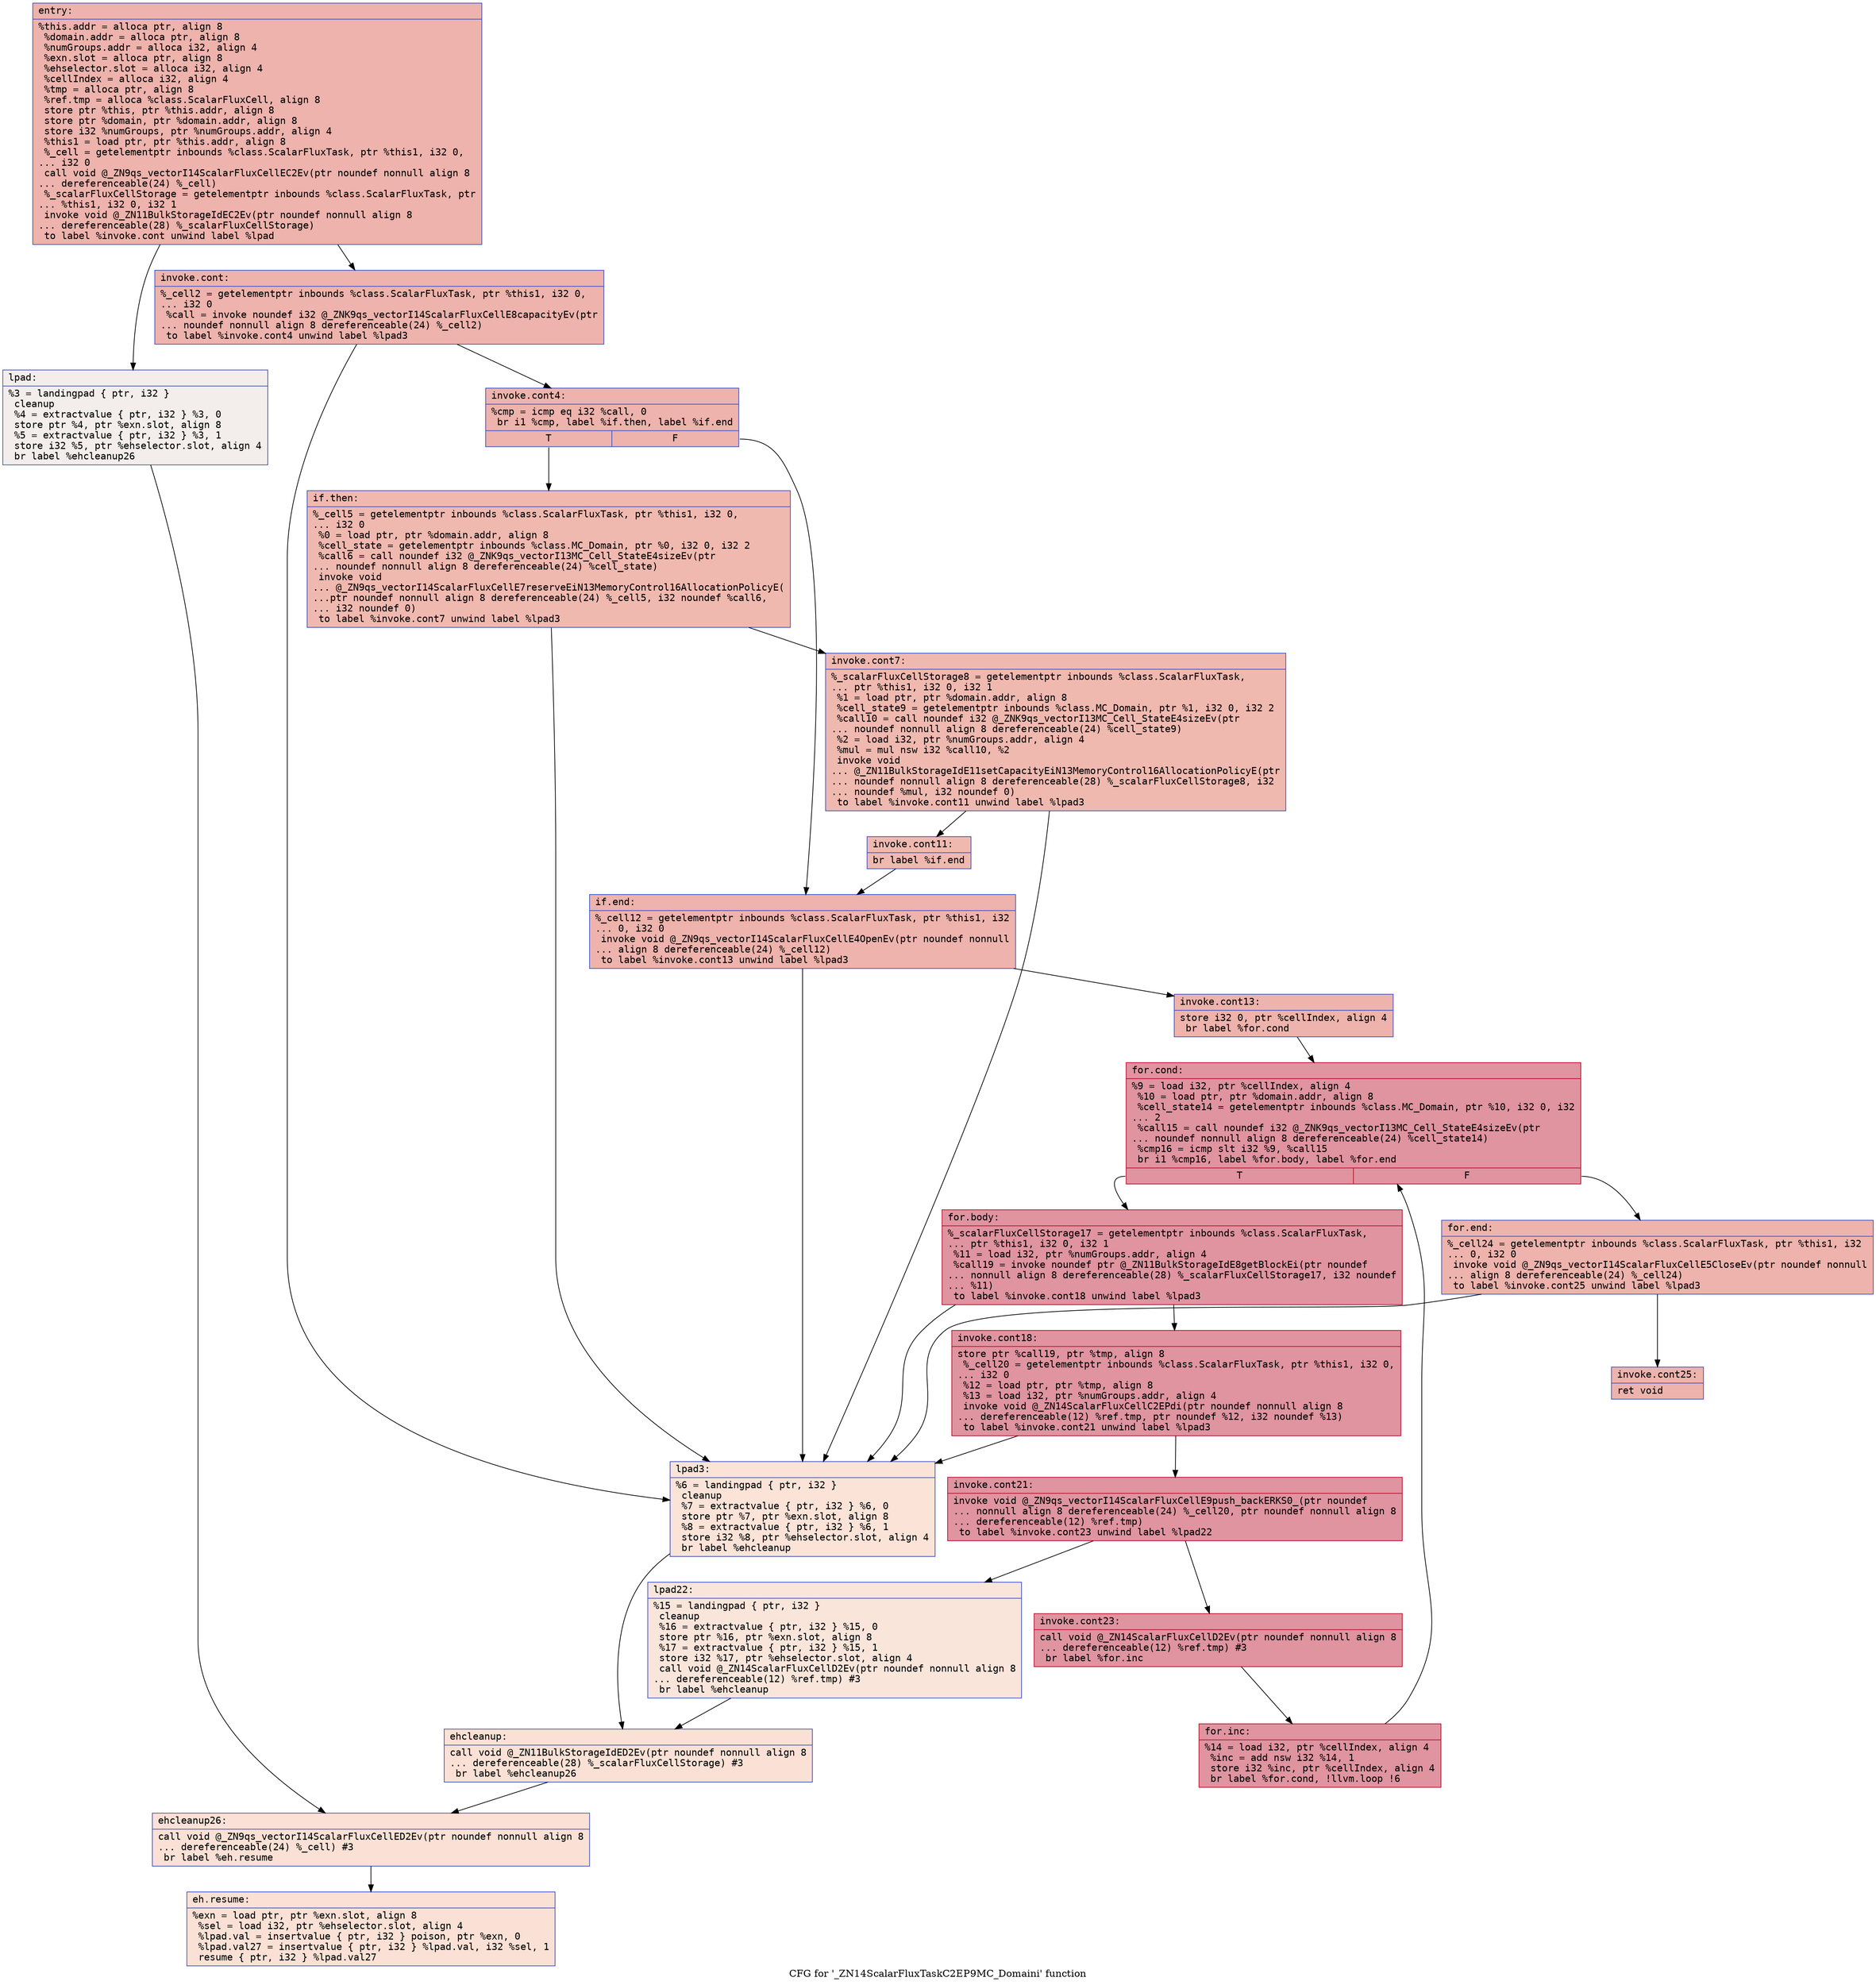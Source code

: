 digraph "CFG for '_ZN14ScalarFluxTaskC2EP9MC_Domaini' function" {
	label="CFG for '_ZN14ScalarFluxTaskC2EP9MC_Domaini' function";

	Node0x556c3c801500 [shape=record,color="#3d50c3ff", style=filled, fillcolor="#d6524470" fontname="Courier",label="{entry:\l|  %this.addr = alloca ptr, align 8\l  %domain.addr = alloca ptr, align 8\l  %numGroups.addr = alloca i32, align 4\l  %exn.slot = alloca ptr, align 8\l  %ehselector.slot = alloca i32, align 4\l  %cellIndex = alloca i32, align 4\l  %tmp = alloca ptr, align 8\l  %ref.tmp = alloca %class.ScalarFluxCell, align 8\l  store ptr %this, ptr %this.addr, align 8\l  store ptr %domain, ptr %domain.addr, align 8\l  store i32 %numGroups, ptr %numGroups.addr, align 4\l  %this1 = load ptr, ptr %this.addr, align 8\l  %_cell = getelementptr inbounds %class.ScalarFluxTask, ptr %this1, i32 0,\l... i32 0\l  call void @_ZN9qs_vectorI14ScalarFluxCellEC2Ev(ptr noundef nonnull align 8\l... dereferenceable(24) %_cell)\l  %_scalarFluxCellStorage = getelementptr inbounds %class.ScalarFluxTask, ptr\l... %this1, i32 0, i32 1\l  invoke void @_ZN11BulkStorageIdEC2Ev(ptr noundef nonnull align 8\l... dereferenceable(28) %_scalarFluxCellStorage)\l          to label %invoke.cont unwind label %lpad\l}"];
	Node0x556c3c801500 -> Node0x556c3c802240[tooltip="entry -> invoke.cont\nProbability 100.00%" ];
	Node0x556c3c801500 -> Node0x556c3c802290[tooltip="entry -> lpad\nProbability 0.00%" ];
	Node0x556c3c802240 [shape=record,color="#3d50c3ff", style=filled, fillcolor="#d6524470" fontname="Courier",label="{invoke.cont:\l|  %_cell2 = getelementptr inbounds %class.ScalarFluxTask, ptr %this1, i32 0,\l... i32 0\l  %call = invoke noundef i32 @_ZNK9qs_vectorI14ScalarFluxCellE8capacityEv(ptr\l... noundef nonnull align 8 dereferenceable(24) %_cell2)\l          to label %invoke.cont4 unwind label %lpad3\l}"];
	Node0x556c3c802240 -> Node0x556c3c8024b0[tooltip="invoke.cont -> invoke.cont4\nProbability 100.00%" ];
	Node0x556c3c802240 -> Node0x556c3c802500[tooltip="invoke.cont -> lpad3\nProbability 0.00%" ];
	Node0x556c3c8024b0 [shape=record,color="#3d50c3ff", style=filled, fillcolor="#d6524470" fontname="Courier",label="{invoke.cont4:\l|  %cmp = icmp eq i32 %call, 0\l  br i1 %cmp, label %if.then, label %if.end\l|{<s0>T|<s1>F}}"];
	Node0x556c3c8024b0:s0 -> Node0x556c3c802710[tooltip="invoke.cont4 -> if.then\nProbability 37.50%" ];
	Node0x556c3c8024b0:s1 -> Node0x556c3c802780[tooltip="invoke.cont4 -> if.end\nProbability 62.50%" ];
	Node0x556c3c802710 [shape=record,color="#3d50c3ff", style=filled, fillcolor="#de614d70" fontname="Courier",label="{if.then:\l|  %_cell5 = getelementptr inbounds %class.ScalarFluxTask, ptr %this1, i32 0,\l... i32 0\l  %0 = load ptr, ptr %domain.addr, align 8\l  %cell_state = getelementptr inbounds %class.MC_Domain, ptr %0, i32 0, i32 2\l  %call6 = call noundef i32 @_ZNK9qs_vectorI13MC_Cell_StateE4sizeEv(ptr\l... noundef nonnull align 8 dereferenceable(24) %cell_state)\l  invoke void\l... @_ZN9qs_vectorI14ScalarFluxCellE7reserveEiN13MemoryControl16AllocationPolicyE(\l...ptr noundef nonnull align 8 dereferenceable(24) %_cell5, i32 noundef %call6,\l... i32 noundef 0)\l          to label %invoke.cont7 unwind label %lpad3\l}"];
	Node0x556c3c802710 -> Node0x556c3c802d90[tooltip="if.then -> invoke.cont7\nProbability 100.00%" ];
	Node0x556c3c802710 -> Node0x556c3c802500[tooltip="if.then -> lpad3\nProbability 0.00%" ];
	Node0x556c3c802d90 [shape=record,color="#3d50c3ff", style=filled, fillcolor="#de614d70" fontname="Courier",label="{invoke.cont7:\l|  %_scalarFluxCellStorage8 = getelementptr inbounds %class.ScalarFluxTask,\l... ptr %this1, i32 0, i32 1\l  %1 = load ptr, ptr %domain.addr, align 8\l  %cell_state9 = getelementptr inbounds %class.MC_Domain, ptr %1, i32 0, i32 2\l  %call10 = call noundef i32 @_ZNK9qs_vectorI13MC_Cell_StateE4sizeEv(ptr\l... noundef nonnull align 8 dereferenceable(24) %cell_state9)\l  %2 = load i32, ptr %numGroups.addr, align 4\l  %mul = mul nsw i32 %call10, %2\l  invoke void\l... @_ZN11BulkStorageIdE11setCapacityEiN13MemoryControl16AllocationPolicyE(ptr\l... noundef nonnull align 8 dereferenceable(28) %_scalarFluxCellStorage8, i32\l... noundef %mul, i32 noundef 0)\l          to label %invoke.cont11 unwind label %lpad3\l}"];
	Node0x556c3c802d90 -> Node0x556c3c803670[tooltip="invoke.cont7 -> invoke.cont11\nProbability 100.00%" ];
	Node0x556c3c802d90 -> Node0x556c3c802500[tooltip="invoke.cont7 -> lpad3\nProbability 0.00%" ];
	Node0x556c3c803670 [shape=record,color="#3d50c3ff", style=filled, fillcolor="#de614d70" fontname="Courier",label="{invoke.cont11:\l|  br label %if.end\l}"];
	Node0x556c3c803670 -> Node0x556c3c802780[tooltip="invoke.cont11 -> if.end\nProbability 100.00%" ];
	Node0x556c3c802290 [shape=record,color="#3d50c3ff", style=filled, fillcolor="#e5d8d170" fontname="Courier",label="{lpad:\l|  %3 = landingpad \{ ptr, i32 \}\l          cleanup\l  %4 = extractvalue \{ ptr, i32 \} %3, 0\l  store ptr %4, ptr %exn.slot, align 8\l  %5 = extractvalue \{ ptr, i32 \} %3, 1\l  store i32 %5, ptr %ehselector.slot, align 4\l  br label %ehcleanup26\l}"];
	Node0x556c3c802290 -> Node0x556c3c803620[tooltip="lpad -> ehcleanup26\nProbability 100.00%" ];
	Node0x556c3c802500 [shape=record,color="#3d50c3ff", style=filled, fillcolor="#f6bfa670" fontname="Courier",label="{lpad3:\l|  %6 = landingpad \{ ptr, i32 \}\l          cleanup\l  %7 = extractvalue \{ ptr, i32 \} %6, 0\l  store ptr %7, ptr %exn.slot, align 8\l  %8 = extractvalue \{ ptr, i32 \} %6, 1\l  store i32 %8, ptr %ehselector.slot, align 4\l  br label %ehcleanup\l}"];
	Node0x556c3c802500 -> Node0x556c3c803ee0[tooltip="lpad3 -> ehcleanup\nProbability 100.00%" ];
	Node0x556c3c802780 [shape=record,color="#3d50c3ff", style=filled, fillcolor="#d6524470" fontname="Courier",label="{if.end:\l|  %_cell12 = getelementptr inbounds %class.ScalarFluxTask, ptr %this1, i32\l... 0, i32 0\l  invoke void @_ZN9qs_vectorI14ScalarFluxCellE4OpenEv(ptr noundef nonnull\l... align 8 dereferenceable(24) %_cell12)\l          to label %invoke.cont13 unwind label %lpad3\l}"];
	Node0x556c3c802780 -> Node0x556c3c804110[tooltip="if.end -> invoke.cont13\nProbability 100.00%" ];
	Node0x556c3c802780 -> Node0x556c3c802500[tooltip="if.end -> lpad3\nProbability 0.00%" ];
	Node0x556c3c804110 [shape=record,color="#3d50c3ff", style=filled, fillcolor="#d6524470" fontname="Courier",label="{invoke.cont13:\l|  store i32 0, ptr %cellIndex, align 4\l  br label %for.cond\l}"];
	Node0x556c3c804110 -> Node0x556c3c8043b0[tooltip="invoke.cont13 -> for.cond\nProbability 100.00%" ];
	Node0x556c3c8043b0 [shape=record,color="#b70d28ff", style=filled, fillcolor="#b70d2870" fontname="Courier",label="{for.cond:\l|  %9 = load i32, ptr %cellIndex, align 4\l  %10 = load ptr, ptr %domain.addr, align 8\l  %cell_state14 = getelementptr inbounds %class.MC_Domain, ptr %10, i32 0, i32\l... 2\l  %call15 = call noundef i32 @_ZNK9qs_vectorI13MC_Cell_StateE4sizeEv(ptr\l... noundef nonnull align 8 dereferenceable(24) %cell_state14)\l  %cmp16 = icmp slt i32 %9, %call15\l  br i1 %cmp16, label %for.body, label %for.end\l|{<s0>T|<s1>F}}"];
	Node0x556c3c8043b0:s0 -> Node0x556c3c804860[tooltip="for.cond -> for.body\nProbability 96.88%" ];
	Node0x556c3c8043b0:s1 -> Node0x556c3c8048b0[tooltip="for.cond -> for.end\nProbability 3.12%" ];
	Node0x556c3c804860 [shape=record,color="#b70d28ff", style=filled, fillcolor="#b70d2870" fontname="Courier",label="{for.body:\l|  %_scalarFluxCellStorage17 = getelementptr inbounds %class.ScalarFluxTask,\l... ptr %this1, i32 0, i32 1\l  %11 = load i32, ptr %numGroups.addr, align 4\l  %call19 = invoke noundef ptr @_ZN11BulkStorageIdE8getBlockEi(ptr noundef\l... nonnull align 8 dereferenceable(28) %_scalarFluxCellStorage17, i32 noundef\l... %11)\l          to label %invoke.cont18 unwind label %lpad3\l}"];
	Node0x556c3c804860 -> Node0x556c3c804c00[tooltip="for.body -> invoke.cont18\nProbability 100.00%" ];
	Node0x556c3c804860 -> Node0x556c3c802500[tooltip="for.body -> lpad3\nProbability 0.00%" ];
	Node0x556c3c804c00 [shape=record,color="#b70d28ff", style=filled, fillcolor="#b70d2870" fontname="Courier",label="{invoke.cont18:\l|  store ptr %call19, ptr %tmp, align 8\l  %_cell20 = getelementptr inbounds %class.ScalarFluxTask, ptr %this1, i32 0,\l... i32 0\l  %12 = load ptr, ptr %tmp, align 8\l  %13 = load i32, ptr %numGroups.addr, align 4\l  invoke void @_ZN14ScalarFluxCellC2EPdi(ptr noundef nonnull align 8\l... dereferenceable(12) %ref.tmp, ptr noundef %12, i32 noundef %13)\l          to label %invoke.cont21 unwind label %lpad3\l}"];
	Node0x556c3c804c00 -> Node0x556c3c805120[tooltip="invoke.cont18 -> invoke.cont21\nProbability 100.00%" ];
	Node0x556c3c804c00 -> Node0x556c3c802500[tooltip="invoke.cont18 -> lpad3\nProbability 0.00%" ];
	Node0x556c3c805120 [shape=record,color="#b70d28ff", style=filled, fillcolor="#b70d2870" fontname="Courier",label="{invoke.cont21:\l|  invoke void @_ZN9qs_vectorI14ScalarFluxCellE9push_backERKS0_(ptr noundef\l... nonnull align 8 dereferenceable(24) %_cell20, ptr noundef nonnull align 8\l... dereferenceable(12) %ref.tmp)\l          to label %invoke.cont23 unwind label %lpad22\l}"];
	Node0x556c3c805120 -> Node0x556c3c805430[tooltip="invoke.cont21 -> invoke.cont23\nProbability 100.00%" ];
	Node0x556c3c805120 -> Node0x556c3c802980[tooltip="invoke.cont21 -> lpad22\nProbability 0.00%" ];
	Node0x556c3c805430 [shape=record,color="#b70d28ff", style=filled, fillcolor="#b70d2870" fontname="Courier",label="{invoke.cont23:\l|  call void @_ZN14ScalarFluxCellD2Ev(ptr noundef nonnull align 8\l... dereferenceable(12) %ref.tmp) #3\l  br label %for.inc\l}"];
	Node0x556c3c805430 -> Node0x556c3c805c80[tooltip="invoke.cont23 -> for.inc\nProbability 100.00%" ];
	Node0x556c3c805c80 [shape=record,color="#b70d28ff", style=filled, fillcolor="#b70d2870" fontname="Courier",label="{for.inc:\l|  %14 = load i32, ptr %cellIndex, align 4\l  %inc = add nsw i32 %14, 1\l  store i32 %inc, ptr %cellIndex, align 4\l  br label %for.cond, !llvm.loop !6\l}"];
	Node0x556c3c805c80 -> Node0x556c3c8043b0[tooltip="for.inc -> for.cond\nProbability 100.00%" ];
	Node0x556c3c802980 [shape=record,color="#3d50c3ff", style=filled, fillcolor="#f4c5ad70" fontname="Courier",label="{lpad22:\l|  %15 = landingpad \{ ptr, i32 \}\l          cleanup\l  %16 = extractvalue \{ ptr, i32 \} %15, 0\l  store ptr %16, ptr %exn.slot, align 8\l  %17 = extractvalue \{ ptr, i32 \} %15, 1\l  store i32 %17, ptr %ehselector.slot, align 4\l  call void @_ZN14ScalarFluxCellD2Ev(ptr noundef nonnull align 8\l... dereferenceable(12) %ref.tmp) #3\l  br label %ehcleanup\l}"];
	Node0x556c3c802980 -> Node0x556c3c803ee0[tooltip="lpad22 -> ehcleanup\nProbability 100.00%" ];
	Node0x556c3c8048b0 [shape=record,color="#3d50c3ff", style=filled, fillcolor="#d6524470" fontname="Courier",label="{for.end:\l|  %_cell24 = getelementptr inbounds %class.ScalarFluxTask, ptr %this1, i32\l... 0, i32 0\l  invoke void @_ZN9qs_vectorI14ScalarFluxCellE5CloseEv(ptr noundef nonnull\l... align 8 dereferenceable(24) %_cell24)\l          to label %invoke.cont25 unwind label %lpad3\l}"];
	Node0x556c3c8048b0 -> Node0x556c3c806600[tooltip="for.end -> invoke.cont25\nProbability 100.00%" ];
	Node0x556c3c8048b0 -> Node0x556c3c802500[tooltip="for.end -> lpad3\nProbability 0.00%" ];
	Node0x556c3c806600 [shape=record,color="#3d50c3ff", style=filled, fillcolor="#d6524470" fontname="Courier",label="{invoke.cont25:\l|  ret void\l}"];
	Node0x556c3c803ee0 [shape=record,color="#3d50c3ff", style=filled, fillcolor="#f7bca170" fontname="Courier",label="{ehcleanup:\l|  call void @_ZN11BulkStorageIdED2Ev(ptr noundef nonnull align 8\l... dereferenceable(28) %_scalarFluxCellStorage) #3\l  br label %ehcleanup26\l}"];
	Node0x556c3c803ee0 -> Node0x556c3c803620[tooltip="ehcleanup -> ehcleanup26\nProbability 100.00%" ];
	Node0x556c3c803620 [shape=record,color="#3d50c3ff", style=filled, fillcolor="#f7bca170" fontname="Courier",label="{ehcleanup26:\l|  call void @_ZN9qs_vectorI14ScalarFluxCellED2Ev(ptr noundef nonnull align 8\l... dereferenceable(24) %_cell) #3\l  br label %eh.resume\l}"];
	Node0x556c3c803620 -> Node0x556c3c806cb0[tooltip="ehcleanup26 -> eh.resume\nProbability 100.00%" ];
	Node0x556c3c806cb0 [shape=record,color="#3d50c3ff", style=filled, fillcolor="#f7bca170" fontname="Courier",label="{eh.resume:\l|  %exn = load ptr, ptr %exn.slot, align 8\l  %sel = load i32, ptr %ehselector.slot, align 4\l  %lpad.val = insertvalue \{ ptr, i32 \} poison, ptr %exn, 0\l  %lpad.val27 = insertvalue \{ ptr, i32 \} %lpad.val, i32 %sel, 1\l  resume \{ ptr, i32 \} %lpad.val27\l}"];
}
